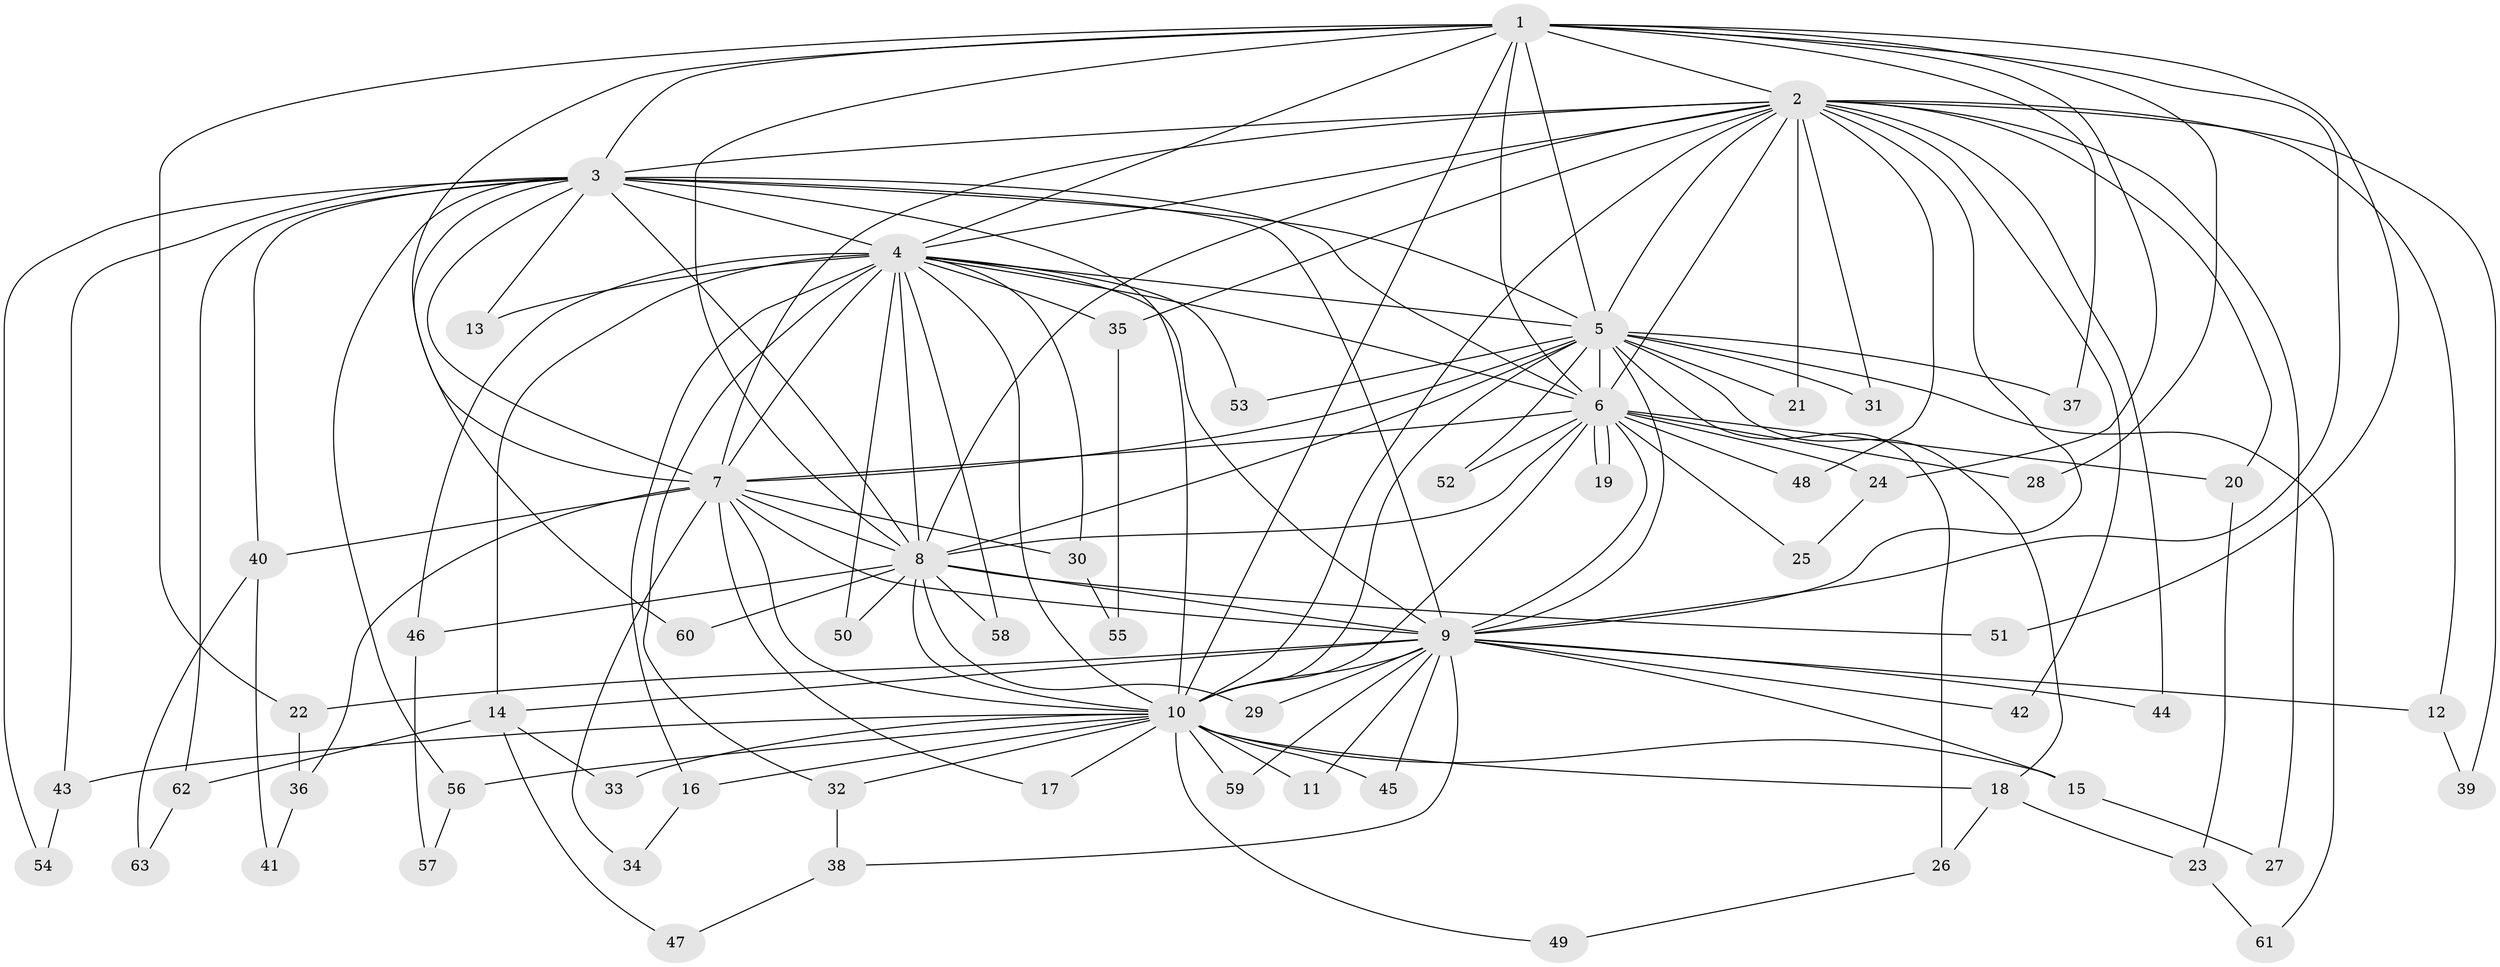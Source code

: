 // Generated by graph-tools (version 1.1) at 2025/49/03/09/25 03:49:30]
// undirected, 63 vertices, 151 edges
graph export_dot {
graph [start="1"]
  node [color=gray90,style=filled];
  1;
  2;
  3;
  4;
  5;
  6;
  7;
  8;
  9;
  10;
  11;
  12;
  13;
  14;
  15;
  16;
  17;
  18;
  19;
  20;
  21;
  22;
  23;
  24;
  25;
  26;
  27;
  28;
  29;
  30;
  31;
  32;
  33;
  34;
  35;
  36;
  37;
  38;
  39;
  40;
  41;
  42;
  43;
  44;
  45;
  46;
  47;
  48;
  49;
  50;
  51;
  52;
  53;
  54;
  55;
  56;
  57;
  58;
  59;
  60;
  61;
  62;
  63;
  1 -- 2;
  1 -- 3;
  1 -- 4;
  1 -- 5;
  1 -- 6;
  1 -- 7;
  1 -- 8;
  1 -- 9;
  1 -- 10;
  1 -- 22;
  1 -- 24;
  1 -- 28;
  1 -- 37;
  1 -- 51;
  2 -- 3;
  2 -- 4;
  2 -- 5;
  2 -- 6;
  2 -- 7;
  2 -- 8;
  2 -- 9;
  2 -- 10;
  2 -- 12;
  2 -- 20;
  2 -- 21;
  2 -- 27;
  2 -- 31;
  2 -- 35;
  2 -- 39;
  2 -- 42;
  2 -- 44;
  2 -- 48;
  3 -- 4;
  3 -- 5;
  3 -- 6;
  3 -- 7;
  3 -- 8;
  3 -- 9;
  3 -- 10;
  3 -- 13;
  3 -- 40;
  3 -- 43;
  3 -- 54;
  3 -- 56;
  3 -- 60;
  3 -- 62;
  4 -- 5;
  4 -- 6;
  4 -- 7;
  4 -- 8;
  4 -- 9;
  4 -- 10;
  4 -- 13;
  4 -- 14;
  4 -- 16;
  4 -- 30;
  4 -- 32;
  4 -- 35;
  4 -- 46;
  4 -- 50;
  4 -- 53;
  4 -- 58;
  5 -- 6;
  5 -- 7;
  5 -- 8;
  5 -- 9;
  5 -- 10;
  5 -- 18;
  5 -- 21;
  5 -- 26;
  5 -- 31;
  5 -- 37;
  5 -- 52;
  5 -- 53;
  5 -- 61;
  6 -- 7;
  6 -- 8;
  6 -- 9;
  6 -- 10;
  6 -- 19;
  6 -- 19;
  6 -- 20;
  6 -- 24;
  6 -- 25;
  6 -- 28;
  6 -- 48;
  6 -- 52;
  7 -- 8;
  7 -- 9;
  7 -- 10;
  7 -- 17;
  7 -- 30;
  7 -- 34;
  7 -- 36;
  7 -- 40;
  8 -- 9;
  8 -- 10;
  8 -- 29;
  8 -- 46;
  8 -- 50;
  8 -- 51;
  8 -- 58;
  8 -- 60;
  9 -- 10;
  9 -- 11;
  9 -- 12;
  9 -- 14;
  9 -- 15;
  9 -- 22;
  9 -- 29;
  9 -- 38;
  9 -- 42;
  9 -- 44;
  9 -- 45;
  9 -- 59;
  10 -- 11;
  10 -- 15;
  10 -- 16;
  10 -- 17;
  10 -- 18;
  10 -- 32;
  10 -- 33;
  10 -- 43;
  10 -- 45;
  10 -- 49;
  10 -- 56;
  10 -- 59;
  12 -- 39;
  14 -- 33;
  14 -- 47;
  14 -- 62;
  15 -- 27;
  16 -- 34;
  18 -- 23;
  18 -- 26;
  20 -- 23;
  22 -- 36;
  23 -- 61;
  24 -- 25;
  26 -- 49;
  30 -- 55;
  32 -- 38;
  35 -- 55;
  36 -- 41;
  38 -- 47;
  40 -- 41;
  40 -- 63;
  43 -- 54;
  46 -- 57;
  56 -- 57;
  62 -- 63;
}
